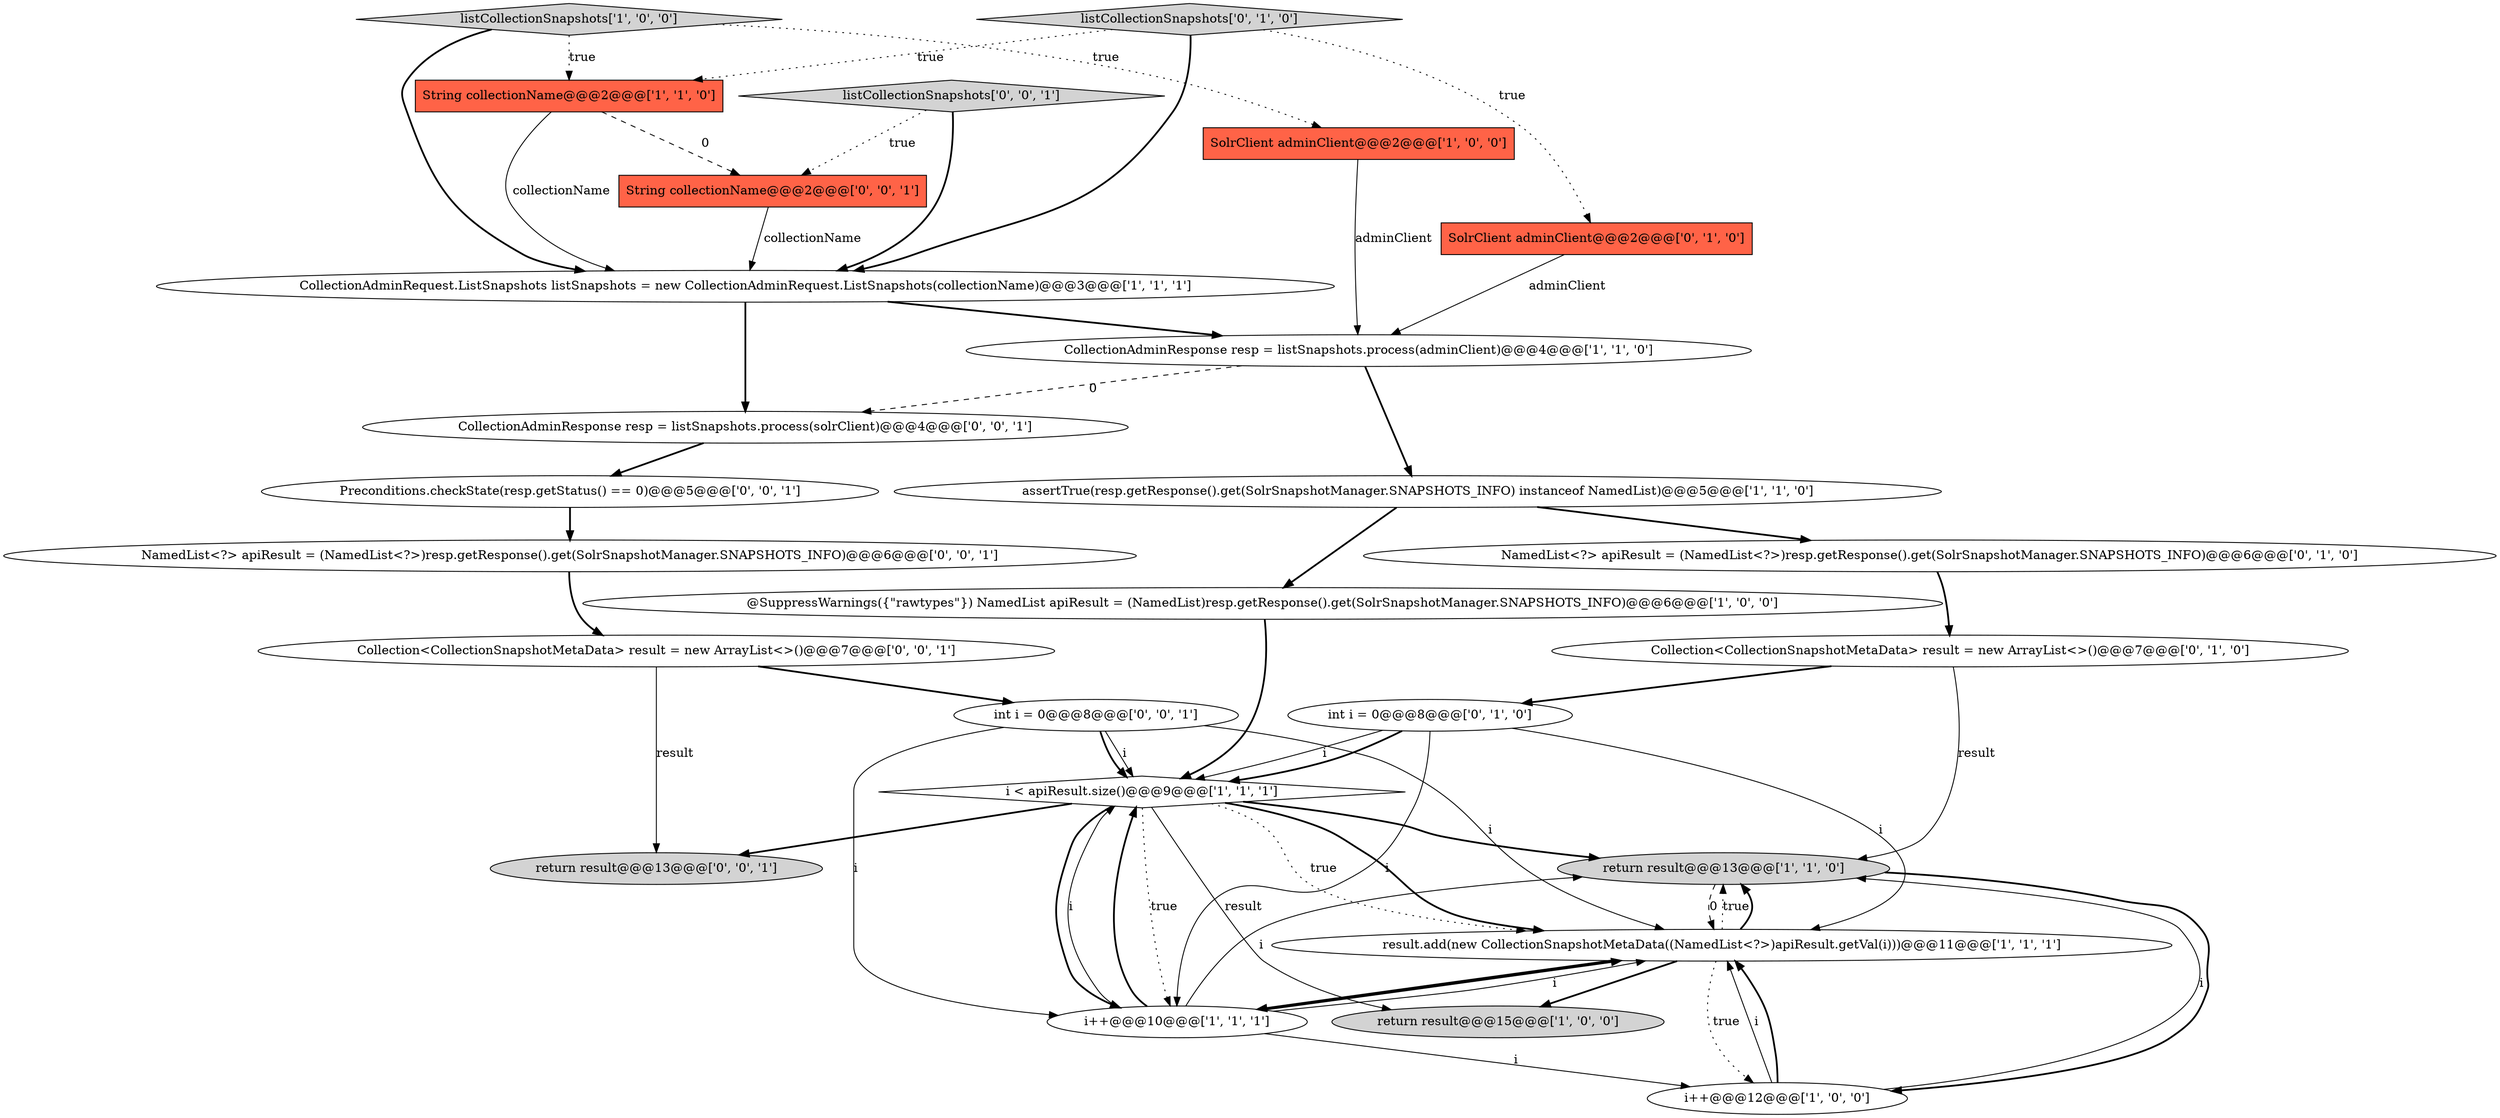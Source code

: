 digraph {
2 [style = filled, label = "@SuppressWarnings({\"rawtypes\"}) NamedList apiResult = (NamedList)resp.getResponse().get(SolrSnapshotManager.SNAPSHOTS_INFO)@@@6@@@['1', '0', '0']", fillcolor = white, shape = ellipse image = "AAA0AAABBB1BBB"];
19 [style = filled, label = "int i = 0@@@8@@@['0', '0', '1']", fillcolor = white, shape = ellipse image = "AAA0AAABBB3BBB"];
10 [style = filled, label = "String collectionName@@@2@@@['1', '1', '0']", fillcolor = tomato, shape = box image = "AAA0AAABBB1BBB"];
22 [style = filled, label = "CollectionAdminResponse resp = listSnapshots.process(solrClient)@@@4@@@['0', '0', '1']", fillcolor = white, shape = ellipse image = "AAA0AAABBB3BBB"];
16 [style = filled, label = "int i = 0@@@8@@@['0', '1', '0']", fillcolor = white, shape = ellipse image = "AAA0AAABBB2BBB"];
8 [style = filled, label = "assertTrue(resp.getResponse().get(SolrSnapshotManager.SNAPSHOTS_INFO) instanceof NamedList)@@@5@@@['1', '1', '0']", fillcolor = white, shape = ellipse image = "AAA0AAABBB1BBB"];
14 [style = filled, label = "NamedList<?> apiResult = (NamedList<?>)resp.getResponse().get(SolrSnapshotManager.SNAPSHOTS_INFO)@@@6@@@['0', '1', '0']", fillcolor = white, shape = ellipse image = "AAA0AAABBB2BBB"];
25 [style = filled, label = "Collection<CollectionSnapshotMetaData> result = new ArrayList<>()@@@7@@@['0', '0', '1']", fillcolor = white, shape = ellipse image = "AAA0AAABBB3BBB"];
1 [style = filled, label = "return result@@@13@@@['1', '1', '0']", fillcolor = lightgray, shape = ellipse image = "AAA0AAABBB1BBB"];
3 [style = filled, label = "result.add(new CollectionSnapshotMetaData((NamedList<?>)apiResult.getVal(i)))@@@11@@@['1', '1', '1']", fillcolor = white, shape = ellipse image = "AAA0AAABBB1BBB"];
15 [style = filled, label = "Collection<CollectionSnapshotMetaData> result = new ArrayList<>()@@@7@@@['0', '1', '0']", fillcolor = white, shape = ellipse image = "AAA0AAABBB2BBB"];
12 [style = filled, label = "i < apiResult.size()@@@9@@@['1', '1', '1']", fillcolor = white, shape = diamond image = "AAA0AAABBB1BBB"];
21 [style = filled, label = "String collectionName@@@2@@@['0', '0', '1']", fillcolor = tomato, shape = box image = "AAA0AAABBB3BBB"];
5 [style = filled, label = "listCollectionSnapshots['1', '0', '0']", fillcolor = lightgray, shape = diamond image = "AAA0AAABBB1BBB"];
7 [style = filled, label = "SolrClient adminClient@@@2@@@['1', '0', '0']", fillcolor = tomato, shape = box image = "AAA0AAABBB1BBB"];
11 [style = filled, label = "CollectionAdminResponse resp = listSnapshots.process(adminClient)@@@4@@@['1', '1', '0']", fillcolor = white, shape = ellipse image = "AAA0AAABBB1BBB"];
17 [style = filled, label = "listCollectionSnapshots['0', '1', '0']", fillcolor = lightgray, shape = diamond image = "AAA0AAABBB2BBB"];
9 [style = filled, label = "CollectionAdminRequest.ListSnapshots listSnapshots = new CollectionAdminRequest.ListSnapshots(collectionName)@@@3@@@['1', '1', '1']", fillcolor = white, shape = ellipse image = "AAA0AAABBB1BBB"];
13 [style = filled, label = "SolrClient adminClient@@@2@@@['0', '1', '0']", fillcolor = tomato, shape = box image = "AAA0AAABBB2BBB"];
23 [style = filled, label = "listCollectionSnapshots['0', '0', '1']", fillcolor = lightgray, shape = diamond image = "AAA0AAABBB3BBB"];
0 [style = filled, label = "return result@@@15@@@['1', '0', '0']", fillcolor = lightgray, shape = ellipse image = "AAA0AAABBB1BBB"];
24 [style = filled, label = "NamedList<?> apiResult = (NamedList<?>)resp.getResponse().get(SolrSnapshotManager.SNAPSHOTS_INFO)@@@6@@@['0', '0', '1']", fillcolor = white, shape = ellipse image = "AAA0AAABBB3BBB"];
18 [style = filled, label = "return result@@@13@@@['0', '0', '1']", fillcolor = lightgray, shape = ellipse image = "AAA0AAABBB3BBB"];
6 [style = filled, label = "i++@@@10@@@['1', '1', '1']", fillcolor = white, shape = ellipse image = "AAA0AAABBB1BBB"];
20 [style = filled, label = "Preconditions.checkState(resp.getStatus() == 0)@@@5@@@['0', '0', '1']", fillcolor = white, shape = ellipse image = "AAA0AAABBB3BBB"];
4 [style = filled, label = "i++@@@12@@@['1', '0', '0']", fillcolor = white, shape = ellipse image = "AAA0AAABBB1BBB"];
9->22 [style = bold, label=""];
23->9 [style = bold, label=""];
8->14 [style = bold, label=""];
4->3 [style = solid, label="i"];
5->10 [style = dotted, label="true"];
9->11 [style = bold, label=""];
3->1 [style = dotted, label="true"];
10->9 [style = solid, label="collectionName"];
16->12 [style = solid, label="i"];
25->19 [style = bold, label=""];
16->3 [style = solid, label="i"];
12->0 [style = solid, label="result"];
6->12 [style = solid, label="i"];
10->21 [style = dashed, label="0"];
17->13 [style = dotted, label="true"];
12->1 [style = bold, label=""];
4->1 [style = solid, label="i"];
21->9 [style = solid, label="collectionName"];
5->7 [style = dotted, label="true"];
22->20 [style = bold, label=""];
7->11 [style = solid, label="adminClient"];
5->9 [style = bold, label=""];
19->3 [style = solid, label="i"];
3->1 [style = bold, label=""];
11->22 [style = dashed, label="0"];
3->6 [style = bold, label=""];
6->3 [style = solid, label="i"];
16->12 [style = bold, label=""];
6->1 [style = solid, label="i"];
19->6 [style = solid, label="i"];
25->18 [style = solid, label="result"];
8->2 [style = bold, label=""];
17->10 [style = dotted, label="true"];
3->4 [style = dotted, label="true"];
11->8 [style = bold, label=""];
12->3 [style = bold, label=""];
23->21 [style = dotted, label="true"];
3->0 [style = bold, label=""];
6->3 [style = bold, label=""];
17->9 [style = bold, label=""];
15->16 [style = bold, label=""];
12->18 [style = bold, label=""];
6->12 [style = bold, label=""];
1->4 [style = bold, label=""];
20->24 [style = bold, label=""];
12->3 [style = dotted, label="true"];
1->3 [style = dashed, label="0"];
19->12 [style = solid, label="i"];
24->25 [style = bold, label=""];
13->11 [style = solid, label="adminClient"];
12->6 [style = dotted, label="true"];
16->6 [style = solid, label="i"];
14->15 [style = bold, label=""];
15->1 [style = solid, label="result"];
4->3 [style = bold, label=""];
19->12 [style = bold, label=""];
2->12 [style = bold, label=""];
12->6 [style = bold, label=""];
6->4 [style = solid, label="i"];
}
